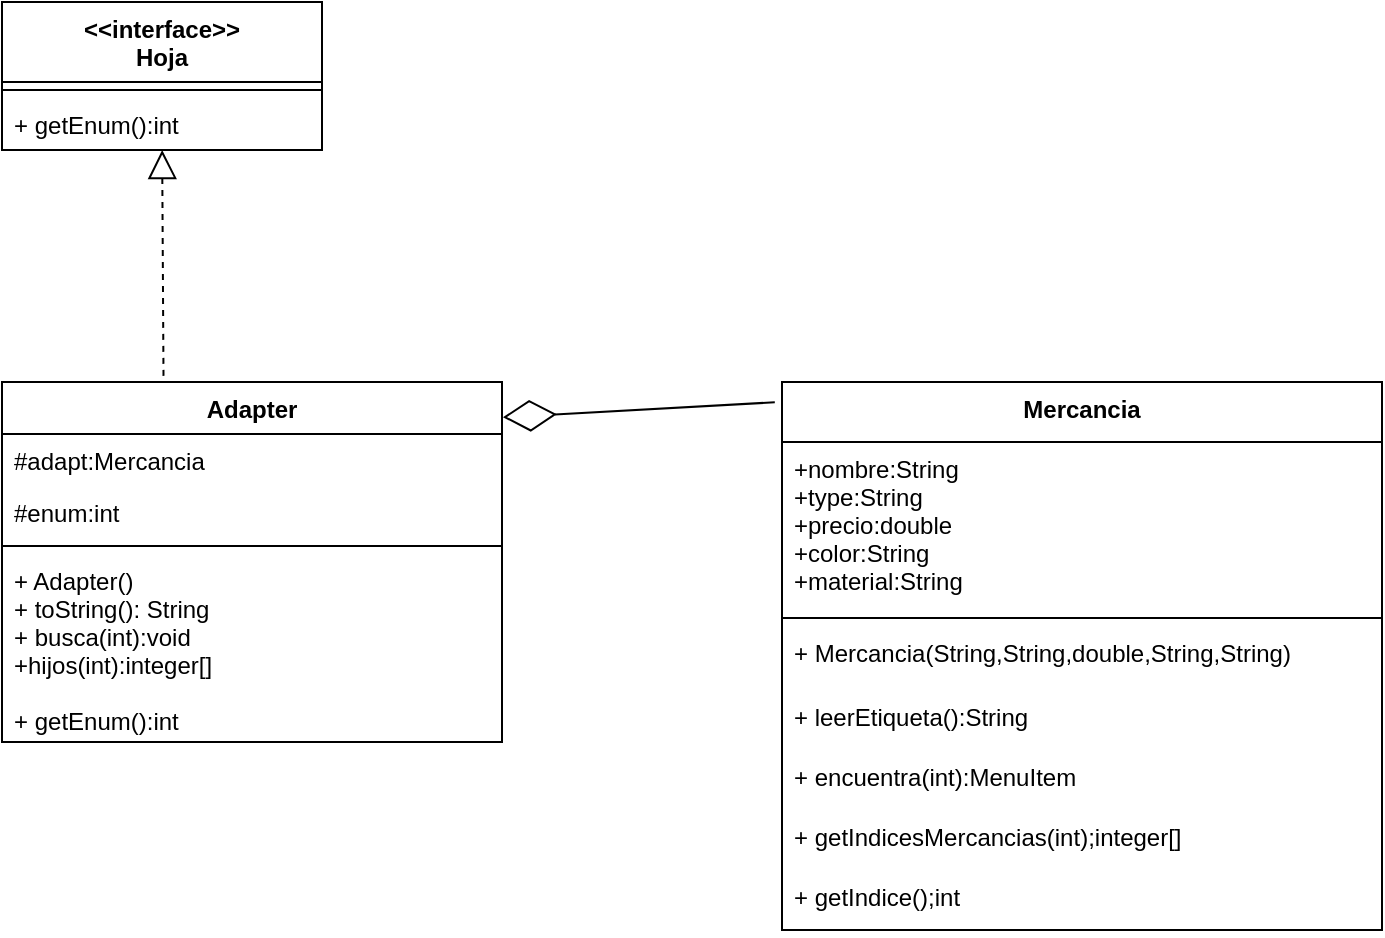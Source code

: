 <mxfile version="13.8.0" type="device"><diagram id="5bkMZD30vewf3lm7BBEv" name="Page-1"><mxGraphModel dx="1765" dy="1623" grid="1" gridSize="10" guides="1" tooltips="1" connect="1" arrows="1" fold="1" page="1" pageScale="1" pageWidth="827" pageHeight="1169" math="0" shadow="0"><root><mxCell id="0"/><mxCell id="1" parent="0"/><mxCell id="4RvHICBWk5gI1mkjCIUd-9" value="Adapter" style="swimlane;fontStyle=1;align=center;verticalAlign=top;childLayout=stackLayout;horizontal=1;startSize=26;horizontalStack=0;resizeParent=1;resizeParentMax=0;resizeLast=0;collapsible=1;marginBottom=0;" parent="1" vertex="1"><mxGeometry x="-70" y="50" width="250" height="180" as="geometry"/></mxCell><mxCell id="wTWjqsk3FrmvfJP6N0VC-1" value="#adapt:Mercancia" style="text;strokeColor=none;fillColor=none;align=left;verticalAlign=top;spacingLeft=4;spacingRight=4;overflow=hidden;rotatable=0;points=[[0,0.5],[1,0.5]];portConstraint=eastwest;" vertex="1" parent="4RvHICBWk5gI1mkjCIUd-9"><mxGeometry y="26" width="250" height="26" as="geometry"/></mxCell><mxCell id="4RvHICBWk5gI1mkjCIUd-10" value="#enum:int" style="text;strokeColor=none;fillColor=none;align=left;verticalAlign=top;spacingLeft=4;spacingRight=4;overflow=hidden;rotatable=0;points=[[0,0.5],[1,0.5]];portConstraint=eastwest;" parent="4RvHICBWk5gI1mkjCIUd-9" vertex="1"><mxGeometry y="52" width="250" height="26" as="geometry"/></mxCell><mxCell id="4RvHICBWk5gI1mkjCIUd-11" value="" style="line;strokeWidth=1;fillColor=none;align=left;verticalAlign=middle;spacingTop=-1;spacingLeft=3;spacingRight=3;rotatable=0;labelPosition=right;points=[];portConstraint=eastwest;" parent="4RvHICBWk5gI1mkjCIUd-9" vertex="1"><mxGeometry y="78" width="250" height="8" as="geometry"/></mxCell><mxCell id="4RvHICBWk5gI1mkjCIUd-12" value="+ Adapter()&#xA;+ toString(): String&#xA;+ busca(int):void&#xA;+hijos(int):integer[]" style="text;strokeColor=none;fillColor=none;align=left;verticalAlign=top;spacingLeft=4;spacingRight=4;overflow=hidden;rotatable=0;points=[[0,0.5],[1,0.5]];portConstraint=eastwest;" parent="4RvHICBWk5gI1mkjCIUd-9" vertex="1"><mxGeometry y="86" width="250" height="70" as="geometry"/></mxCell><mxCell id="wTWjqsk3FrmvfJP6N0VC-17" value="+ getEnum():int" style="text;strokeColor=none;fillColor=none;align=left;verticalAlign=top;spacingLeft=4;spacingRight=4;overflow=hidden;rotatable=0;points=[[0,0.5],[1,0.5]];portConstraint=eastwest;" vertex="1" parent="4RvHICBWk5gI1mkjCIUd-9"><mxGeometry y="156" width="250" height="24" as="geometry"/></mxCell><mxCell id="4RvHICBWk5gI1mkjCIUd-16" value="" style="endArrow=diamondThin;endFill=0;endSize=24;html=1;exitX=-0.012;exitY=0.037;exitDx=0;exitDy=0;exitPerimeter=0;entryX=1.002;entryY=0.098;entryDx=0;entryDy=0;entryPerimeter=0;" parent="1" source="4RvHICBWk5gI1mkjCIUd-1" target="4RvHICBWk5gI1mkjCIUd-9" edge="1"><mxGeometry width="160" relative="1" as="geometry"><mxPoint x="190" y="200" as="sourcePoint"/><mxPoint x="350" y="200" as="targetPoint"/></mxGeometry></mxCell><mxCell id="4RvHICBWk5gI1mkjCIUd-1" value="Mercancia" style="swimlane;fontStyle=1;align=center;verticalAlign=top;childLayout=stackLayout;horizontal=1;startSize=30;horizontalStack=0;resizeParent=1;resizeParentMax=0;resizeLast=0;collapsible=1;marginBottom=0;" parent="1" vertex="1"><mxGeometry x="320" y="50" width="300" height="274" as="geometry"/></mxCell><mxCell id="4RvHICBWk5gI1mkjCIUd-2" value="+nombre:String&#xA;+type:String&#xA;+precio:double&#xA;+color:String&#xA;+material:String" style="text;strokeColor=none;fillColor=none;align=left;verticalAlign=top;spacingLeft=4;spacingRight=4;overflow=hidden;rotatable=0;points=[[0,0.5],[1,0.5]];portConstraint=eastwest;" parent="4RvHICBWk5gI1mkjCIUd-1" vertex="1"><mxGeometry y="30" width="300" height="84" as="geometry"/></mxCell><mxCell id="4RvHICBWk5gI1mkjCIUd-3" value="" style="line;strokeWidth=1;fillColor=none;align=left;verticalAlign=middle;spacingTop=-1;spacingLeft=3;spacingRight=3;rotatable=0;labelPosition=right;points=[];portConstraint=eastwest;" parent="4RvHICBWk5gI1mkjCIUd-1" vertex="1"><mxGeometry y="114" width="300" height="8" as="geometry"/></mxCell><mxCell id="4RvHICBWk5gI1mkjCIUd-4" value="+ Mercancia(String,String,double,String,String)" style="text;strokeColor=none;fillColor=none;align=left;verticalAlign=top;spacingLeft=4;spacingRight=4;overflow=hidden;rotatable=0;points=[[0,0.5],[1,0.5]];portConstraint=eastwest;" parent="4RvHICBWk5gI1mkjCIUd-1" vertex="1"><mxGeometry y="122" width="300" height="32" as="geometry"/></mxCell><mxCell id="AF6uCojrH6PkhH3pW_Yk-6" value="+ leerEtiqueta():String" style="text;strokeColor=none;fillColor=none;align=left;verticalAlign=top;spacingLeft=4;spacingRight=4;overflow=hidden;rotatable=0;points=[[0,0.5],[1,0.5]];portConstraint=eastwest;" parent="4RvHICBWk5gI1mkjCIUd-1" vertex="1"><mxGeometry y="154" width="300" height="30" as="geometry"/></mxCell><mxCell id="AF6uCojrH6PkhH3pW_Yk-7" value="+ encuentra(int):MenuItem" style="text;strokeColor=none;fillColor=none;align=left;verticalAlign=top;spacingLeft=4;spacingRight=4;overflow=hidden;rotatable=0;points=[[0,0.5],[1,0.5]];portConstraint=eastwest;" parent="4RvHICBWk5gI1mkjCIUd-1" vertex="1"><mxGeometry y="184" width="300" height="30" as="geometry"/></mxCell><mxCell id="AF6uCojrH6PkhH3pW_Yk-8" value="+ getIndicesMercancias(int);integer[]" style="text;strokeColor=none;fillColor=none;align=left;verticalAlign=top;spacingLeft=4;spacingRight=4;overflow=hidden;rotatable=0;points=[[0,0.5],[1,0.5]];portConstraint=eastwest;" parent="4RvHICBWk5gI1mkjCIUd-1" vertex="1"><mxGeometry y="214" width="300" height="30" as="geometry"/></mxCell><mxCell id="wTWjqsk3FrmvfJP6N0VC-18" value="+ getIndice();int" style="text;strokeColor=none;fillColor=none;align=left;verticalAlign=top;spacingLeft=4;spacingRight=4;overflow=hidden;rotatable=0;points=[[0,0.5],[1,0.5]];portConstraint=eastwest;" vertex="1" parent="4RvHICBWk5gI1mkjCIUd-1"><mxGeometry y="244" width="300" height="30" as="geometry"/></mxCell><mxCell id="wTWjqsk3FrmvfJP6N0VC-16" value="" style="endArrow=block;dashed=1;endFill=0;endSize=12;html=1;exitX=0.323;exitY=-0.017;exitDx=0;exitDy=0;exitPerimeter=0;" edge="1" parent="1" source="4RvHICBWk5gI1mkjCIUd-9" target="wTWjqsk3FrmvfJP6N0VC-14"><mxGeometry width="160" relative="1" as="geometry"><mxPoint x="-90" y="10" as="sourcePoint"/><mxPoint x="70" y="10" as="targetPoint"/></mxGeometry></mxCell><mxCell id="wTWjqsk3FrmvfJP6N0VC-11" value="&lt;&lt;interface&gt;&gt;&#xA;Hoja&#xA;" style="swimlane;fontStyle=1;align=center;verticalAlign=top;childLayout=stackLayout;horizontal=1;startSize=40;horizontalStack=0;resizeParent=1;resizeParentMax=0;resizeLast=0;collapsible=1;marginBottom=0;" vertex="1" parent="1"><mxGeometry x="-70" y="-140" width="160" height="74" as="geometry"/></mxCell><mxCell id="wTWjqsk3FrmvfJP6N0VC-13" value="" style="line;strokeWidth=1;fillColor=none;align=left;verticalAlign=middle;spacingTop=-1;spacingLeft=3;spacingRight=3;rotatable=0;labelPosition=right;points=[];portConstraint=eastwest;" vertex="1" parent="wTWjqsk3FrmvfJP6N0VC-11"><mxGeometry y="40" width="160" height="8" as="geometry"/></mxCell><mxCell id="wTWjqsk3FrmvfJP6N0VC-14" value="+ getEnum():int " style="text;strokeColor=none;fillColor=none;align=left;verticalAlign=top;spacingLeft=4;spacingRight=4;overflow=hidden;rotatable=0;points=[[0,0.5],[1,0.5]];portConstraint=eastwest;" vertex="1" parent="wTWjqsk3FrmvfJP6N0VC-11"><mxGeometry y="48" width="160" height="26" as="geometry"/></mxCell></root></mxGraphModel></diagram></mxfile>